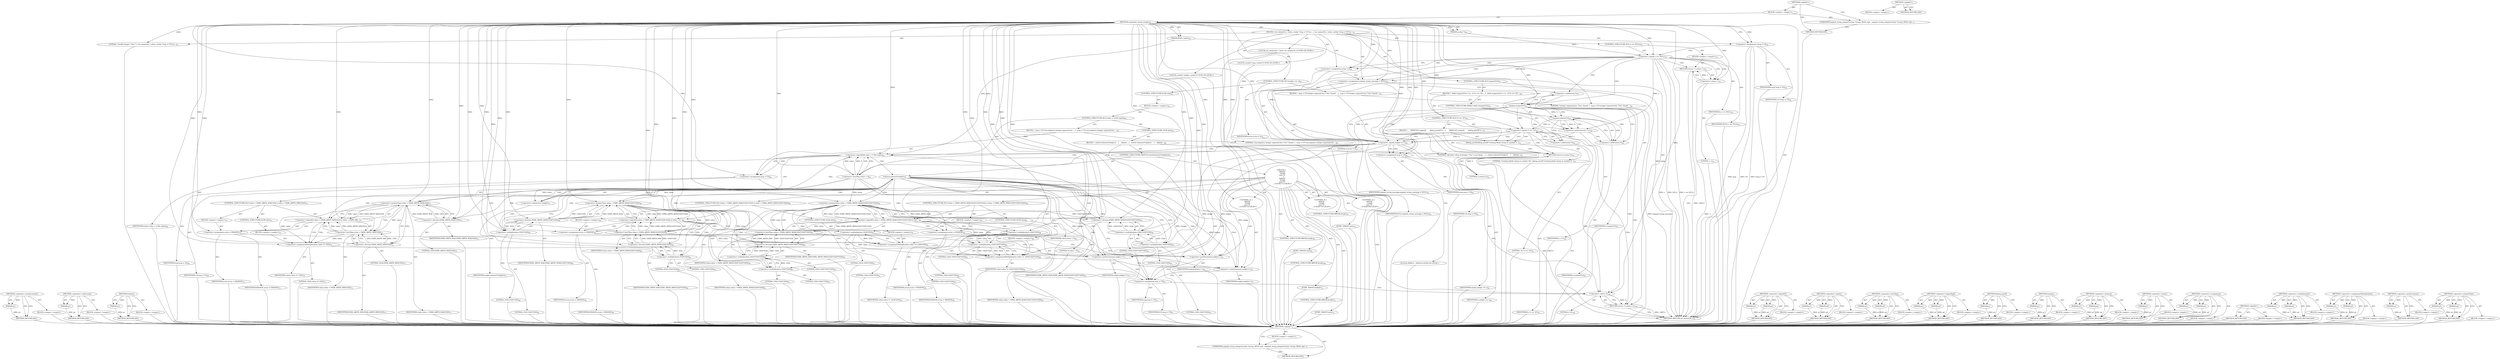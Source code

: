 digraph "&lt;operator&gt;.greaterThan" {
vulnerable_6 [label=<(METHOD,&lt;global&gt;)<SUB>1</SUB>>];
vulnerable_7 [label=<(BLOCK,&lt;empty&gt;,&lt;empty&gt;)<SUB>1</SUB>>];
vulnerable_8 [label=<(UNKNOWN,expand_string_integer(uschar *string, BOOL ispl...,expand_string_integer(uschar *string, BOOL ispl...)<SUB>1</SUB>>];
vulnerable_9 [label=<(METHOD_RETURN,ANY)<SUB>1</SUB>>];
vulnerable_14 [label=<(METHOD,&lt;global&gt;)<SUB>1</SUB>>];
vulnerable_15 [label=<(BLOCK,&lt;empty&gt;,&lt;empty&gt;)>];
vulnerable_16 [label=<(METHOD_RETURN,ANY)>];
fixed_291 [label=<(METHOD,&lt;operator&gt;.postIncrement)>];
fixed_292 [label=<(PARAM,p1)>];
fixed_293 [label=<(BLOCK,&lt;empty&gt;,&lt;empty&gt;)>];
fixed_294 [label=<(METHOD_RETURN,ANY)>];
fixed_245 [label=<(METHOD,&lt;operator&gt;.indirection)>];
fixed_246 [label=<(PARAM,p1)>];
fixed_247 [label=<(BLOCK,&lt;empty&gt;,&lt;empty&gt;)>];
fixed_248 [label=<(METHOD_RETURN,ANY)>];
fixed_267 [label=<(METHOD,tolower)>];
fixed_268 [label=<(PARAM,p1)>];
fixed_269 [label=<(BLOCK,&lt;empty&gt;,&lt;empty&gt;)>];
fixed_270 [label=<(METHOD_RETURN,ANY)>];
fixed_6 [label=<(METHOD,&lt;global&gt;)<SUB>1</SUB>>];
fixed_7 [label=<(BLOCK,&lt;empty&gt;,&lt;empty&gt;)<SUB>1</SUB>>];
fixed_8 [label=<(UNKNOWN,expand_string_integer(uschar *string, BOOL ispl...,expand_string_integer(uschar *string, BOOL ispl...)<SUB>1</SUB>>];
fixed_9 [label=<(METHOD,expanded_string_integer)<SUB>25</SUB>>];
fixed_10 [label=<(PARAM,uschar *s)<SUB>26</SUB>>];
fixed_11 [label=<(PARAM,BOOL isplus)<SUB>26</SUB>>];
fixed_12 [label=<(BLOCK,{
 int_eximarith_t value;
 uschar *msg = US&quot;inv...,{
 int_eximarith_t value;
 uschar *msg = US&quot;inv...)<SUB>27</SUB>>];
fixed_13 [label="<(LOCAL,int_eximarith_t value: int_eximarith_t)<SUB>28</SUB>>"];
fixed_14 [label="<(LOCAL,uschar* msg: uschar*)<SUB>29</SUB>>"];
fixed_15 [label=<(&lt;operator&gt;.assignment,*msg = US)<SUB>29</SUB>>];
fixed_16 [label=<(IDENTIFIER,msg,*msg = US)<SUB>29</SUB>>];
fixed_17 [label=<(IDENTIFIER,US,*msg = US)<SUB>29</SUB>>];
fixed_18 [label=<(LITERAL,&quot;invalid integer \&quot;%s\&quot;&quot;,{
 int_eximarith_t value;
 uschar *msg = US&quot;inv...)<SUB>29</SUB>>];
fixed_19 [label="<(LOCAL,uschar* endptr: uschar*)<SUB>30</SUB>>"];
fixed_20 [label=<(CONTROL_STRUCTURE,IF,if (s == NULL))<SUB>33</SUB>>];
fixed_21 [label=<(&lt;operator&gt;.equals,s == NULL)<SUB>33</SUB>>];
fixed_22 [label=<(IDENTIFIER,s,s == NULL)<SUB>33</SUB>>];
fixed_23 [label=<(IDENTIFIER,NULL,s == NULL)<SUB>33</SUB>>];
fixed_24 [label=<(BLOCK,&lt;empty&gt;,&lt;empty&gt;)<SUB>33</SUB>>];
fixed_25 [label=<(RETURN,return -1;,return -1;)<SUB>33</SUB>>];
fixed_26 [label=<(&lt;operator&gt;.minus,-1)<SUB>33</SUB>>];
fixed_27 [label=<(LITERAL,1,-1)<SUB>33</SUB>>];
fixed_28 [label=<(&lt;operator&gt;.assignment,errno = 0)<SUB>39</SUB>>];
fixed_29 [label=<(IDENTIFIER,errno,errno = 0)<SUB>39</SUB>>];
fixed_30 [label=<(LITERAL,0,errno = 0)<SUB>39</SUB>>];
fixed_31 [label=<(&lt;operator&gt;.assignment,expand_string_message = NULL)<SUB>40</SUB>>];
fixed_32 [label=<(IDENTIFIER,expand_string_message,expand_string_message = NULL)<SUB>40</SUB>>];
fixed_33 [label=<(IDENTIFIER,NULL,expand_string_message = NULL)<SUB>40</SUB>>];
fixed_34 [label=<(CONTROL_STRUCTURE,IF,if (isspace(*s)))<SUB>47</SUB>>];
fixed_35 [label=<(isspace,isspace(*s))<SUB>47</SUB>>];
fixed_36 [label=<(&lt;operator&gt;.indirection,*s)<SUB>47</SUB>>];
fixed_37 [label=<(IDENTIFIER,s,isspace(*s))<SUB>47</SUB>>];
fixed_38 [label=<(BLOCK,{
  while (isspace(*s)) ++s;
  if (*s == '\0')
...,{
  while (isspace(*s)) ++s;
  if (*s == '\0')
...)<SUB>48</SUB>>];
fixed_39 [label=<(CONTROL_STRUCTURE,WHILE,while (isspace(*s)))<SUB>49</SUB>>];
fixed_40 [label=<(isspace,isspace(*s))<SUB>49</SUB>>];
fixed_41 [label=<(&lt;operator&gt;.indirection,*s)<SUB>49</SUB>>];
fixed_42 [label=<(IDENTIFIER,s,isspace(*s))<SUB>49</SUB>>];
fixed_43 [label=<(&lt;operator&gt;.preIncrement,++s)<SUB>49</SUB>>];
fixed_44 [label=<(IDENTIFIER,s,++s)<SUB>49</SUB>>];
fixed_45 [label=<(CONTROL_STRUCTURE,IF,if (*s == '\0'))<SUB>50</SUB>>];
fixed_46 [label=<(&lt;operator&gt;.equals,*s == '\0')<SUB>50</SUB>>];
fixed_47 [label=<(&lt;operator&gt;.indirection,*s)<SUB>50</SUB>>];
fixed_48 [label=<(IDENTIFIER,s,*s == '\0')<SUB>50</SUB>>];
fixed_49 [label=<(LITERAL,'\0',*s == '\0')<SUB>50</SUB>>];
fixed_50 [label=<(BLOCK,{
      DEBUG(D_expand)
       debug_printf(&quot;tr...,{
      DEBUG(D_expand)
       debug_printf(&quot;tr...)<SUB>51</SUB>>];
fixed_51 [label="<(LOCAL,DEBUG : DEBUG)<SUB>52</SUB>>"];
fixed_52 [label=<(debug_printf,debug_printf(&quot;treating blank string as number 0...)<SUB>53</SUB>>];
fixed_53 [label=<(LITERAL,&quot;treating blank string as number 0\n&quot;,debug_printf(&quot;treating blank string as number 0...)<SUB>53</SUB>>];
fixed_54 [label=<(RETURN,return 0;,return 0;)<SUB>54</SUB>>];
fixed_55 [label=<(LITERAL,0,return 0;)<SUB>54</SUB>>];
fixed_56 [label=<(CONTROL_STRUCTURE,IF,if (endptr == s))<SUB>60</SUB>>];
fixed_57 [label=<(&lt;operator&gt;.equals,endptr == s)<SUB>60</SUB>>];
fixed_58 [label=<(IDENTIFIER,endptr,endptr == s)<SUB>60</SUB>>];
fixed_59 [label=<(IDENTIFIER,s,endptr == s)<SUB>60</SUB>>];
fixed_60 [label=<(BLOCK,{
  msg = US&quot;integer expected but \&quot;%s\&quot; found&quot;...,{
  msg = US&quot;integer expected but \&quot;%s\&quot; found&quot;...)<SUB>61</SUB>>];
fixed_61 [label=<(&lt;operator&gt;.assignment,msg = US)<SUB>62</SUB>>];
fixed_62 [label=<(IDENTIFIER,msg,msg = US)<SUB>62</SUB>>];
fixed_63 [label=<(IDENTIFIER,US,msg = US)<SUB>62</SUB>>];
fixed_64 [label=<(LITERAL,&quot;integer expected but \&quot;%s\&quot; found&quot;,{
  msg = US&quot;integer expected but \&quot;%s\&quot; found&quot;...)<SUB>62</SUB>>];
fixed_65 [label=<(CONTROL_STRUCTURE,ELSE,else)<SUB>64</SUB>>];
fixed_66 [label=<(BLOCK,&lt;empty&gt;,&lt;empty&gt;)<SUB>64</SUB>>];
fixed_67 [label=<(CONTROL_STRUCTURE,IF,if (value &lt; 0 &amp;&amp; isplus))<SUB>64</SUB>>];
fixed_68 [label=<(&lt;operator&gt;.logicalAnd,value &lt; 0 &amp;&amp; isplus)<SUB>64</SUB>>];
fixed_69 [label=<(&lt;operator&gt;.lessThan,value &lt; 0)<SUB>64</SUB>>];
fixed_70 [label=<(IDENTIFIER,value,value &lt; 0)<SUB>64</SUB>>];
fixed_71 [label=<(LITERAL,0,value &lt; 0)<SUB>64</SUB>>];
fixed_72 [label=<(IDENTIFIER,isplus,value &lt; 0 &amp;&amp; isplus)<SUB>64</SUB>>];
fixed_73 [label=<(BLOCK,{
  msg = US&quot;non-negative integer expected but ...,{
  msg = US&quot;non-negative integer expected but ...)<SUB>65</SUB>>];
fixed_74 [label=<(&lt;operator&gt;.assignment,msg = US)<SUB>66</SUB>>];
fixed_75 [label=<(IDENTIFIER,msg,msg = US)<SUB>66</SUB>>];
fixed_76 [label=<(IDENTIFIER,US,msg = US)<SUB>66</SUB>>];
fixed_77 [label=<(LITERAL,&quot;non-negative integer expected but \&quot;%s\&quot; found&quot;,{
  msg = US&quot;non-negative integer expected but ...)<SUB>66</SUB>>];
fixed_78 [label=<(CONTROL_STRUCTURE,ELSE,else)<SUB>69</SUB>>];
fixed_79 [label=<(BLOCK,{
  switch (tolower(*endptr))
    {
    default...,{
  switch (tolower(*endptr))
    {
    default...)<SUB>69</SUB>>];
fixed_80 [label=<(CONTROL_STRUCTURE,SWITCH,switch(tolower(*endptr)))<SUB>70</SUB>>];
fixed_81 [label=<(tolower,tolower(*endptr))<SUB>70</SUB>>];
fixed_82 [label=<(&lt;operator&gt;.indirection,*endptr)<SUB>70</SUB>>];
fixed_83 [label=<(IDENTIFIER,endptr,tolower(*endptr))<SUB>70</SUB>>];
fixed_84 [label="<(BLOCK,{
    default:
      break;
    case 'k':
     ...,{
    default:
      break;
    case 'k':
     ...)<SUB>71</SUB>>"];
fixed_85 [label=<(JUMP_TARGET,default)<SUB>72</SUB>>];
fixed_86 [label=<(CONTROL_STRUCTURE,BREAK,break;)<SUB>73</SUB>>];
fixed_87 [label=<(JUMP_TARGET,case)<SUB>74</SUB>>];
fixed_88 [label="<(LITERAL,'k',{
    default:
      break;
    case 'k':
     ...)<SUB>74</SUB>>"];
fixed_89 [label=<(CONTROL_STRUCTURE,IF,if (value &gt; EXIM_ARITH_MAX/1024 || value &lt; EXIM_ARITH_MIN/1024))<SUB>75</SUB>>];
fixed_90 [label=<(&lt;operator&gt;.logicalOr,value &gt; EXIM_ARITH_MAX/1024 || value &lt; EXIM_ARI...)<SUB>75</SUB>>];
fixed_91 [label=<(&lt;operator&gt;.greaterThan,value &gt; EXIM_ARITH_MAX/1024)<SUB>75</SUB>>];
fixed_92 [label=<(IDENTIFIER,value,value &gt; EXIM_ARITH_MAX/1024)<SUB>75</SUB>>];
fixed_93 [label=<(&lt;operator&gt;.division,EXIM_ARITH_MAX/1024)<SUB>75</SUB>>];
fixed_94 [label=<(IDENTIFIER,EXIM_ARITH_MAX,EXIM_ARITH_MAX/1024)<SUB>75</SUB>>];
fixed_95 [label=<(LITERAL,1024,EXIM_ARITH_MAX/1024)<SUB>75</SUB>>];
fixed_96 [label=<(&lt;operator&gt;.lessThan,value &lt; EXIM_ARITH_MIN/1024)<SUB>75</SUB>>];
fixed_97 [label=<(IDENTIFIER,value,value &lt; EXIM_ARITH_MIN/1024)<SUB>75</SUB>>];
fixed_98 [label=<(&lt;operator&gt;.division,EXIM_ARITH_MIN/1024)<SUB>75</SUB>>];
fixed_99 [label=<(IDENTIFIER,EXIM_ARITH_MIN,EXIM_ARITH_MIN/1024)<SUB>75</SUB>>];
fixed_100 [label=<(LITERAL,1024,EXIM_ARITH_MIN/1024)<SUB>75</SUB>>];
fixed_101 [label=<(BLOCK,&lt;empty&gt;,&lt;empty&gt;)<SUB>75</SUB>>];
fixed_102 [label=<(&lt;operator&gt;.assignment,errno = ERANGE)<SUB>75</SUB>>];
fixed_103 [label=<(IDENTIFIER,errno,errno = ERANGE)<SUB>75</SUB>>];
fixed_104 [label=<(IDENTIFIER,ERANGE,errno = ERANGE)<SUB>75</SUB>>];
fixed_105 [label=<(CONTROL_STRUCTURE,ELSE,else)<SUB>76</SUB>>];
fixed_106 [label=<(BLOCK,&lt;empty&gt;,&lt;empty&gt;)<SUB>76</SUB>>];
fixed_107 [label=<(&lt;operator&gt;.assignmentMultiplication,value *= 1024)<SUB>76</SUB>>];
fixed_108 [label=<(IDENTIFIER,value,value *= 1024)<SUB>76</SUB>>];
fixed_109 [label=<(LITERAL,1024,value *= 1024)<SUB>76</SUB>>];
fixed_110 [label=<(&lt;operator&gt;.postIncrement,endptr++)<SUB>77</SUB>>];
fixed_111 [label=<(IDENTIFIER,endptr,endptr++)<SUB>77</SUB>>];
fixed_112 [label=<(CONTROL_STRUCTURE,BREAK,break;)<SUB>78</SUB>>];
fixed_113 [label=<(JUMP_TARGET,case)<SUB>79</SUB>>];
fixed_114 [label="<(LITERAL,'m',{
    default:
      break;
    case 'k':
     ...)<SUB>79</SUB>>"];
fixed_115 [label=<(CONTROL_STRUCTURE,IF,if (value &gt; EXIM_ARITH_MAX/(1024*1024) || value &lt; EXIM_ARITH_MIN/(1024*1024)))<SUB>80</SUB>>];
fixed_116 [label=<(&lt;operator&gt;.logicalOr,value &gt; EXIM_ARITH_MAX/(1024*1024) || value &lt; E...)<SUB>80</SUB>>];
fixed_117 [label=<(&lt;operator&gt;.greaterThan,value &gt; EXIM_ARITH_MAX/(1024*1024))<SUB>80</SUB>>];
fixed_118 [label=<(IDENTIFIER,value,value &gt; EXIM_ARITH_MAX/(1024*1024))<SUB>80</SUB>>];
fixed_119 [label=<(&lt;operator&gt;.division,EXIM_ARITH_MAX/(1024*1024))<SUB>80</SUB>>];
fixed_120 [label=<(IDENTIFIER,EXIM_ARITH_MAX,EXIM_ARITH_MAX/(1024*1024))<SUB>80</SUB>>];
fixed_121 [label=<(&lt;operator&gt;.multiplication,1024*1024)<SUB>80</SUB>>];
fixed_122 [label=<(LITERAL,1024,1024*1024)<SUB>80</SUB>>];
fixed_123 [label=<(LITERAL,1024,1024*1024)<SUB>80</SUB>>];
fixed_124 [label=<(&lt;operator&gt;.lessThan,value &lt; EXIM_ARITH_MIN/(1024*1024))<SUB>80</SUB>>];
fixed_125 [label=<(IDENTIFIER,value,value &lt; EXIM_ARITH_MIN/(1024*1024))<SUB>80</SUB>>];
fixed_126 [label=<(&lt;operator&gt;.division,EXIM_ARITH_MIN/(1024*1024))<SUB>80</SUB>>];
fixed_127 [label=<(IDENTIFIER,EXIM_ARITH_MIN,EXIM_ARITH_MIN/(1024*1024))<SUB>80</SUB>>];
fixed_128 [label=<(&lt;operator&gt;.multiplication,1024*1024)<SUB>80</SUB>>];
fixed_129 [label=<(LITERAL,1024,1024*1024)<SUB>80</SUB>>];
fixed_130 [label=<(LITERAL,1024,1024*1024)<SUB>80</SUB>>];
fixed_131 [label=<(BLOCK,&lt;empty&gt;,&lt;empty&gt;)<SUB>80</SUB>>];
fixed_132 [label=<(&lt;operator&gt;.assignment,errno = ERANGE)<SUB>80</SUB>>];
fixed_133 [label=<(IDENTIFIER,errno,errno = ERANGE)<SUB>80</SUB>>];
fixed_134 [label=<(IDENTIFIER,ERANGE,errno = ERANGE)<SUB>80</SUB>>];
fixed_135 [label=<(CONTROL_STRUCTURE,ELSE,else)<SUB>81</SUB>>];
fixed_136 [label=<(BLOCK,&lt;empty&gt;,&lt;empty&gt;)<SUB>81</SUB>>];
fixed_137 [label=<(&lt;operator&gt;.assignmentMultiplication,value *= 1024*1024)<SUB>81</SUB>>];
fixed_138 [label=<(IDENTIFIER,value,value *= 1024*1024)<SUB>81</SUB>>];
fixed_139 [label=<(&lt;operator&gt;.multiplication,1024*1024)<SUB>81</SUB>>];
fixed_140 [label=<(LITERAL,1024,1024*1024)<SUB>81</SUB>>];
fixed_141 [label=<(LITERAL,1024,1024*1024)<SUB>81</SUB>>];
fixed_142 [label=<(&lt;operator&gt;.postIncrement,endptr++)<SUB>82</SUB>>];
fixed_143 [label=<(IDENTIFIER,endptr,endptr++)<SUB>82</SUB>>];
fixed_144 [label=<(CONTROL_STRUCTURE,BREAK,break;)<SUB>83</SUB>>];
fixed_145 [label=<(JUMP_TARGET,case)<SUB>84</SUB>>];
fixed_146 [label="<(LITERAL,'g',{
    default:
      break;
    case 'k':
     ...)<SUB>84</SUB>>"];
fixed_147 [label=<(CONTROL_STRUCTURE,IF,if (value &gt; EXIM_ARITH_MAX/(1024*1024*1024) || value &lt; EXIM_ARITH_MIN/(1024*1024*1024)))<SUB>85</SUB>>];
fixed_148 [label=<(&lt;operator&gt;.logicalOr,value &gt; EXIM_ARITH_MAX/(1024*1024*1024) || valu...)<SUB>85</SUB>>];
fixed_149 [label=<(&lt;operator&gt;.greaterThan,value &gt; EXIM_ARITH_MAX/(1024*1024*1024))<SUB>85</SUB>>];
fixed_150 [label=<(IDENTIFIER,value,value &gt; EXIM_ARITH_MAX/(1024*1024*1024))<SUB>85</SUB>>];
fixed_151 [label=<(&lt;operator&gt;.division,EXIM_ARITH_MAX/(1024*1024*1024))<SUB>85</SUB>>];
fixed_152 [label=<(IDENTIFIER,EXIM_ARITH_MAX,EXIM_ARITH_MAX/(1024*1024*1024))<SUB>85</SUB>>];
fixed_153 [label=<(&lt;operator&gt;.multiplication,1024*1024*1024)<SUB>85</SUB>>];
fixed_154 [label=<(&lt;operator&gt;.multiplication,1024*1024)<SUB>85</SUB>>];
fixed_155 [label=<(LITERAL,1024,1024*1024)<SUB>85</SUB>>];
fixed_156 [label=<(LITERAL,1024,1024*1024)<SUB>85</SUB>>];
fixed_157 [label=<(LITERAL,1024,1024*1024*1024)<SUB>85</SUB>>];
fixed_158 [label=<(&lt;operator&gt;.lessThan,value &lt; EXIM_ARITH_MIN/(1024*1024*1024))<SUB>85</SUB>>];
fixed_159 [label=<(IDENTIFIER,value,value &lt; EXIM_ARITH_MIN/(1024*1024*1024))<SUB>85</SUB>>];
fixed_160 [label=<(&lt;operator&gt;.division,EXIM_ARITH_MIN/(1024*1024*1024))<SUB>85</SUB>>];
fixed_161 [label=<(IDENTIFIER,EXIM_ARITH_MIN,EXIM_ARITH_MIN/(1024*1024*1024))<SUB>85</SUB>>];
fixed_162 [label=<(&lt;operator&gt;.multiplication,1024*1024*1024)<SUB>85</SUB>>];
fixed_163 [label=<(&lt;operator&gt;.multiplication,1024*1024)<SUB>85</SUB>>];
fixed_164 [label=<(LITERAL,1024,1024*1024)<SUB>85</SUB>>];
fixed_165 [label=<(LITERAL,1024,1024*1024)<SUB>85</SUB>>];
fixed_166 [label=<(LITERAL,1024,1024*1024*1024)<SUB>85</SUB>>];
fixed_167 [label=<(BLOCK,&lt;empty&gt;,&lt;empty&gt;)<SUB>85</SUB>>];
fixed_168 [label=<(&lt;operator&gt;.assignment,errno = ERANGE)<SUB>85</SUB>>];
fixed_169 [label=<(IDENTIFIER,errno,errno = ERANGE)<SUB>85</SUB>>];
fixed_170 [label=<(IDENTIFIER,ERANGE,errno = ERANGE)<SUB>85</SUB>>];
fixed_171 [label=<(CONTROL_STRUCTURE,ELSE,else)<SUB>86</SUB>>];
fixed_172 [label=<(BLOCK,&lt;empty&gt;,&lt;empty&gt;)<SUB>86</SUB>>];
fixed_173 [label=<(&lt;operator&gt;.assignmentMultiplication,value *= 1024*1024*1024)<SUB>86</SUB>>];
fixed_174 [label=<(IDENTIFIER,value,value *= 1024*1024*1024)<SUB>86</SUB>>];
fixed_175 [label=<(&lt;operator&gt;.multiplication,1024*1024*1024)<SUB>86</SUB>>];
fixed_176 [label=<(&lt;operator&gt;.multiplication,1024*1024)<SUB>86</SUB>>];
fixed_177 [label=<(LITERAL,1024,1024*1024)<SUB>86</SUB>>];
fixed_178 [label=<(LITERAL,1024,1024*1024)<SUB>86</SUB>>];
fixed_179 [label=<(LITERAL,1024,1024*1024*1024)<SUB>86</SUB>>];
fixed_180 [label=<(&lt;operator&gt;.postIncrement,endptr++)<SUB>87</SUB>>];
fixed_181 [label=<(IDENTIFIER,endptr,endptr++)<SUB>87</SUB>>];
fixed_182 [label=<(CONTROL_STRUCTURE,BREAK,break;)<SUB>88</SUB>>];
fixed_183 [label=<(&lt;operator&gt;.assignment,msg = US)<SUB>91</SUB>>];
fixed_184 [label=<(IDENTIFIER,msg,msg = US)<SUB>91</SUB>>];
fixed_185 [label=<(IDENTIFIER,US,msg = US)<SUB>91</SUB>>];
fixed_186 [label=<(LITERAL,&quot;absolute value of integer \&quot;%s\&quot; is too large ...,{
  switch (tolower(*endptr))
    {
    default...)<SUB>91</SUB>>];
fixed_187 [label=<(RETURN,return -2;,return -2;)<SUB>100</SUB>>];
fixed_188 [label=<(&lt;operator&gt;.minus,-2)<SUB>100</SUB>>];
fixed_189 [label=<(LITERAL,2,-2)<SUB>100</SUB>>];
fixed_190 [label=<(METHOD_RETURN,int_eximarith_t)<SUB>25</SUB>>];
fixed_192 [label=<(METHOD_RETURN,ANY)<SUB>1</SUB>>];
fixed_271 [label=<(METHOD,&lt;operator&gt;.logicalOr)>];
fixed_272 [label=<(PARAM,p1)>];
fixed_273 [label=<(PARAM,p2)>];
fixed_274 [label=<(BLOCK,&lt;empty&gt;,&lt;empty&gt;)>];
fixed_275 [label=<(METHOD_RETURN,ANY)>];
fixed_232 [label=<(METHOD,&lt;operator&gt;.equals)>];
fixed_233 [label=<(PARAM,p1)>];
fixed_234 [label=<(PARAM,p2)>];
fixed_235 [label=<(BLOCK,&lt;empty&gt;,&lt;empty&gt;)>];
fixed_236 [label=<(METHOD_RETURN,ANY)>];
fixed_262 [label=<(METHOD,&lt;operator&gt;.lessThan)>];
fixed_263 [label=<(PARAM,p1)>];
fixed_264 [label=<(PARAM,p2)>];
fixed_265 [label=<(BLOCK,&lt;empty&gt;,&lt;empty&gt;)>];
fixed_266 [label=<(METHOD_RETURN,ANY)>];
fixed_257 [label=<(METHOD,&lt;operator&gt;.logicalAnd)>];
fixed_258 [label=<(PARAM,p1)>];
fixed_259 [label=<(PARAM,p2)>];
fixed_260 [label=<(BLOCK,&lt;empty&gt;,&lt;empty&gt;)>];
fixed_261 [label=<(METHOD_RETURN,ANY)>];
fixed_253 [label=<(METHOD,debug_printf)>];
fixed_254 [label=<(PARAM,p1)>];
fixed_255 [label=<(BLOCK,&lt;empty&gt;,&lt;empty&gt;)>];
fixed_256 [label=<(METHOD_RETURN,ANY)>];
fixed_241 [label=<(METHOD,isspace)>];
fixed_242 [label=<(PARAM,p1)>];
fixed_243 [label=<(BLOCK,&lt;empty&gt;,&lt;empty&gt;)>];
fixed_244 [label=<(METHOD_RETURN,ANY)>];
fixed_281 [label=<(METHOD,&lt;operator&gt;.division)>];
fixed_282 [label=<(PARAM,p1)>];
fixed_283 [label=<(PARAM,p2)>];
fixed_284 [label=<(BLOCK,&lt;empty&gt;,&lt;empty&gt;)>];
fixed_285 [label=<(METHOD_RETURN,ANY)>];
fixed_237 [label=<(METHOD,&lt;operator&gt;.minus)>];
fixed_238 [label=<(PARAM,p1)>];
fixed_239 [label=<(BLOCK,&lt;empty&gt;,&lt;empty&gt;)>];
fixed_240 [label=<(METHOD_RETURN,ANY)>];
fixed_227 [label=<(METHOD,&lt;operator&gt;.assignment)>];
fixed_228 [label=<(PARAM,p1)>];
fixed_229 [label=<(PARAM,p2)>];
fixed_230 [label=<(BLOCK,&lt;empty&gt;,&lt;empty&gt;)>];
fixed_231 [label=<(METHOD_RETURN,ANY)>];
fixed_221 [label=<(METHOD,&lt;global&gt;)<SUB>1</SUB>>];
fixed_222 [label=<(BLOCK,&lt;empty&gt;,&lt;empty&gt;)>];
fixed_223 [label=<(METHOD_RETURN,ANY)>];
fixed_295 [label=<(METHOD,&lt;operator&gt;.multiplication)>];
fixed_296 [label=<(PARAM,p1)>];
fixed_297 [label=<(PARAM,p2)>];
fixed_298 [label=<(BLOCK,&lt;empty&gt;,&lt;empty&gt;)>];
fixed_299 [label=<(METHOD_RETURN,ANY)>];
fixed_286 [label=<(METHOD,&lt;operator&gt;.assignmentMultiplication)>];
fixed_287 [label=<(PARAM,p1)>];
fixed_288 [label=<(PARAM,p2)>];
fixed_289 [label=<(BLOCK,&lt;empty&gt;,&lt;empty&gt;)>];
fixed_290 [label=<(METHOD_RETURN,ANY)>];
fixed_249 [label=<(METHOD,&lt;operator&gt;.preIncrement)>];
fixed_250 [label=<(PARAM,p1)>];
fixed_251 [label=<(BLOCK,&lt;empty&gt;,&lt;empty&gt;)>];
fixed_252 [label=<(METHOD_RETURN,ANY)>];
fixed_276 [label=<(METHOD,&lt;operator&gt;.greaterThan)>];
fixed_277 [label=<(PARAM,p1)>];
fixed_278 [label=<(PARAM,p2)>];
fixed_279 [label=<(BLOCK,&lt;empty&gt;,&lt;empty&gt;)>];
fixed_280 [label=<(METHOD_RETURN,ANY)>];
vulnerable_6 -> vulnerable_7  [key=0, label="AST: "];
vulnerable_6 -> vulnerable_9  [key=0, label="AST: "];
vulnerable_6 -> vulnerable_8  [key=0, label="CFG: "];
vulnerable_7 -> vulnerable_8  [key=0, label="AST: "];
vulnerable_8 -> vulnerable_9  [key=0, label="CFG: "];
vulnerable_14 -> vulnerable_15  [key=0, label="AST: "];
vulnerable_14 -> vulnerable_16  [key=0, label="AST: "];
vulnerable_14 -> vulnerable_16  [key=1, label="CFG: "];
fixed_291 -> fixed_292  [key=0, label="AST: "];
fixed_291 -> fixed_292  [key=1, label="DDG: "];
fixed_291 -> fixed_293  [key=0, label="AST: "];
fixed_291 -> fixed_294  [key=0, label="AST: "];
fixed_291 -> fixed_294  [key=1, label="CFG: "];
fixed_292 -> fixed_294  [key=0, label="DDG: p1"];
fixed_293 -> vulnerable_6  [key=0];
fixed_294 -> vulnerable_6  [key=0];
fixed_245 -> fixed_246  [key=0, label="AST: "];
fixed_245 -> fixed_246  [key=1, label="DDG: "];
fixed_245 -> fixed_247  [key=0, label="AST: "];
fixed_245 -> fixed_248  [key=0, label="AST: "];
fixed_245 -> fixed_248  [key=1, label="CFG: "];
fixed_246 -> fixed_248  [key=0, label="DDG: p1"];
fixed_247 -> vulnerable_6  [key=0];
fixed_248 -> vulnerable_6  [key=0];
fixed_267 -> fixed_268  [key=0, label="AST: "];
fixed_267 -> fixed_268  [key=1, label="DDG: "];
fixed_267 -> fixed_269  [key=0, label="AST: "];
fixed_267 -> fixed_270  [key=0, label="AST: "];
fixed_267 -> fixed_270  [key=1, label="CFG: "];
fixed_268 -> fixed_270  [key=0, label="DDG: p1"];
fixed_269 -> vulnerable_6  [key=0];
fixed_270 -> vulnerable_6  [key=0];
fixed_6 -> fixed_7  [key=0, label="AST: "];
fixed_6 -> fixed_192  [key=0, label="AST: "];
fixed_6 -> fixed_8  [key=0, label="CFG: "];
fixed_7 -> fixed_8  [key=0, label="AST: "];
fixed_7 -> fixed_9  [key=0, label="AST: "];
fixed_8 -> fixed_192  [key=0, label="CFG: "];
fixed_9 -> fixed_10  [key=0, label="AST: "];
fixed_9 -> fixed_10  [key=1, label="DDG: "];
fixed_9 -> fixed_11  [key=0, label="AST: "];
fixed_9 -> fixed_11  [key=1, label="DDG: "];
fixed_9 -> fixed_12  [key=0, label="AST: "];
fixed_9 -> fixed_190  [key=0, label="AST: "];
fixed_9 -> fixed_15  [key=0, label="CFG: "];
fixed_9 -> fixed_15  [key=1, label="DDG: "];
fixed_9 -> fixed_18  [key=0, label="DDG: "];
fixed_9 -> fixed_28  [key=0, label="DDG: "];
fixed_9 -> fixed_31  [key=0, label="DDG: "];
fixed_9 -> fixed_21  [key=0, label="DDG: "];
fixed_9 -> fixed_57  [key=0, label="DDG: "];
fixed_9 -> fixed_61  [key=0, label="DDG: "];
fixed_9 -> fixed_64  [key=0, label="DDG: "];
fixed_9 -> fixed_188  [key=0, label="DDG: "];
fixed_9 -> fixed_26  [key=0, label="DDG: "];
fixed_9 -> fixed_43  [key=0, label="DDG: "];
fixed_9 -> fixed_46  [key=0, label="DDG: "];
fixed_9 -> fixed_54  [key=0, label="DDG: "];
fixed_9 -> fixed_52  [key=0, label="DDG: "];
fixed_9 -> fixed_55  [key=0, label="DDG: "];
fixed_9 -> fixed_68  [key=0, label="DDG: "];
fixed_9 -> fixed_74  [key=0, label="DDG: "];
fixed_9 -> fixed_77  [key=0, label="DDG: "];
fixed_9 -> fixed_69  [key=0, label="DDG: "];
fixed_9 -> fixed_183  [key=0, label="DDG: "];
fixed_9 -> fixed_186  [key=0, label="DDG: "];
fixed_9 -> fixed_88  [key=0, label="DDG: "];
fixed_9 -> fixed_114  [key=0, label="DDG: "];
fixed_9 -> fixed_146  [key=0, label="DDG: "];
fixed_9 -> fixed_110  [key=0, label="DDG: "];
fixed_9 -> fixed_142  [key=0, label="DDG: "];
fixed_9 -> fixed_180  [key=0, label="DDG: "];
fixed_9 -> fixed_102  [key=0, label="DDG: "];
fixed_9 -> fixed_132  [key=0, label="DDG: "];
fixed_9 -> fixed_168  [key=0, label="DDG: "];
fixed_9 -> fixed_91  [key=0, label="DDG: "];
fixed_9 -> fixed_96  [key=0, label="DDG: "];
fixed_9 -> fixed_107  [key=0, label="DDG: "];
fixed_9 -> fixed_117  [key=0, label="DDG: "];
fixed_9 -> fixed_124  [key=0, label="DDG: "];
fixed_9 -> fixed_149  [key=0, label="DDG: "];
fixed_9 -> fixed_158  [key=0, label="DDG: "];
fixed_9 -> fixed_93  [key=0, label="DDG: "];
fixed_9 -> fixed_98  [key=0, label="DDG: "];
fixed_9 -> fixed_119  [key=0, label="DDG: "];
fixed_9 -> fixed_126  [key=0, label="DDG: "];
fixed_9 -> fixed_137  [key=0, label="DDG: "];
fixed_9 -> fixed_151  [key=0, label="DDG: "];
fixed_9 -> fixed_160  [key=0, label="DDG: "];
fixed_9 -> fixed_173  [key=0, label="DDG: "];
fixed_9 -> fixed_121  [key=0, label="DDG: "];
fixed_9 -> fixed_128  [key=0, label="DDG: "];
fixed_9 -> fixed_139  [key=0, label="DDG: "];
fixed_9 -> fixed_153  [key=0, label="DDG: "];
fixed_9 -> fixed_162  [key=0, label="DDG: "];
fixed_9 -> fixed_175  [key=0, label="DDG: "];
fixed_9 -> fixed_154  [key=0, label="DDG: "];
fixed_9 -> fixed_163  [key=0, label="DDG: "];
fixed_9 -> fixed_176  [key=0, label="DDG: "];
fixed_10 -> fixed_21  [key=0, label="DDG: s"];
fixed_11 -> fixed_190  [key=0, label="DDG: isplus"];
fixed_11 -> fixed_68  [key=0, label="DDG: isplus"];
fixed_12 -> fixed_13  [key=0, label="AST: "];
fixed_12 -> fixed_14  [key=0, label="AST: "];
fixed_12 -> fixed_15  [key=0, label="AST: "];
fixed_12 -> fixed_18  [key=0, label="AST: "];
fixed_12 -> fixed_19  [key=0, label="AST: "];
fixed_12 -> fixed_20  [key=0, label="AST: "];
fixed_12 -> fixed_28  [key=0, label="AST: "];
fixed_12 -> fixed_31  [key=0, label="AST: "];
fixed_12 -> fixed_34  [key=0, label="AST: "];
fixed_12 -> fixed_56  [key=0, label="AST: "];
fixed_12 -> fixed_187  [key=0, label="AST: "];
fixed_13 -> vulnerable_6  [key=0];
fixed_14 -> vulnerable_6  [key=0];
fixed_15 -> fixed_16  [key=0, label="AST: "];
fixed_15 -> fixed_17  [key=0, label="AST: "];
fixed_15 -> fixed_21  [key=0, label="CFG: "];
fixed_15 -> fixed_190  [key=0, label="DDG: msg"];
fixed_15 -> fixed_190  [key=1, label="DDG: US"];
fixed_15 -> fixed_190  [key=2, label="DDG: *msg = US"];
fixed_16 -> vulnerable_6  [key=0];
fixed_17 -> vulnerable_6  [key=0];
fixed_18 -> vulnerable_6  [key=0];
fixed_19 -> vulnerable_6  [key=0];
fixed_20 -> fixed_21  [key=0, label="AST: "];
fixed_20 -> fixed_24  [key=0, label="AST: "];
fixed_21 -> fixed_22  [key=0, label="AST: "];
fixed_21 -> fixed_23  [key=0, label="AST: "];
fixed_21 -> fixed_26  [key=0, label="CFG: "];
fixed_21 -> fixed_26  [key=1, label="CDG: "];
fixed_21 -> fixed_28  [key=0, label="CFG: "];
fixed_21 -> fixed_28  [key=1, label="CDG: "];
fixed_21 -> fixed_190  [key=0, label="DDG: s"];
fixed_21 -> fixed_190  [key=1, label="DDG: NULL"];
fixed_21 -> fixed_190  [key=2, label="DDG: s == NULL"];
fixed_21 -> fixed_31  [key=0, label="DDG: NULL"];
fixed_21 -> fixed_31  [key=1, label="CDG: "];
fixed_21 -> fixed_57  [key=0, label="DDG: s"];
fixed_21 -> fixed_43  [key=0, label="DDG: s"];
fixed_21 -> fixed_25  [key=0, label="CDG: "];
fixed_21 -> fixed_35  [key=0, label="CDG: "];
fixed_21 -> fixed_36  [key=0, label="CDG: "];
fixed_22 -> vulnerable_6  [key=0];
fixed_23 -> vulnerable_6  [key=0];
fixed_24 -> fixed_25  [key=0, label="AST: "];
fixed_25 -> fixed_26  [key=0, label="AST: "];
fixed_25 -> fixed_190  [key=0, label="CFG: "];
fixed_25 -> fixed_190  [key=1, label="DDG: &lt;RET&gt;"];
fixed_26 -> fixed_27  [key=0, label="AST: "];
fixed_26 -> fixed_25  [key=0, label="CFG: "];
fixed_26 -> fixed_25  [key=1, label="DDG: -1"];
fixed_26 -> fixed_190  [key=0, label="DDG: -1"];
fixed_27 -> vulnerable_6  [key=0];
fixed_28 -> fixed_29  [key=0, label="AST: "];
fixed_28 -> fixed_30  [key=0, label="AST: "];
fixed_28 -> fixed_31  [key=0, label="CFG: "];
fixed_29 -> vulnerable_6  [key=0];
fixed_30 -> vulnerable_6  [key=0];
fixed_31 -> fixed_32  [key=0, label="AST: "];
fixed_31 -> fixed_33  [key=0, label="AST: "];
fixed_31 -> fixed_36  [key=0, label="CFG: "];
fixed_31 -> fixed_190  [key=0, label="DDG: expand_string_message"];
fixed_32 -> vulnerable_6  [key=0];
fixed_33 -> vulnerable_6  [key=0];
fixed_34 -> fixed_35  [key=0, label="AST: "];
fixed_34 -> fixed_38  [key=0, label="AST: "];
fixed_35 -> fixed_36  [key=0, label="AST: "];
fixed_35 -> fixed_41  [key=0, label="CFG: "];
fixed_35 -> fixed_41  [key=1, label="CDG: "];
fixed_35 -> fixed_57  [key=0, label="CFG: "];
fixed_35 -> fixed_57  [key=1, label="DDG: *s"];
fixed_35 -> fixed_57  [key=2, label="CDG: "];
fixed_35 -> fixed_40  [key=0, label="DDG: *s"];
fixed_35 -> fixed_40  [key=1, label="CDG: "];
fixed_35 -> fixed_188  [key=0, label="CDG: "];
fixed_35 -> fixed_187  [key=0, label="CDG: "];
fixed_35 -> fixed_47  [key=0, label="CDG: "];
fixed_35 -> fixed_46  [key=0, label="CDG: "];
fixed_36 -> fixed_37  [key=0, label="AST: "];
fixed_36 -> fixed_35  [key=0, label="CFG: "];
fixed_37 -> vulnerable_6  [key=0];
fixed_38 -> fixed_39  [key=0, label="AST: "];
fixed_38 -> fixed_45  [key=0, label="AST: "];
fixed_39 -> fixed_40  [key=0, label="AST: "];
fixed_39 -> fixed_43  [key=0, label="AST: "];
fixed_40 -> fixed_41  [key=0, label="AST: "];
fixed_40 -> fixed_41  [key=1, label="CDG: "];
fixed_40 -> fixed_43  [key=0, label="CFG: "];
fixed_40 -> fixed_43  [key=1, label="DDG: *s"];
fixed_40 -> fixed_43  [key=2, label="CDG: "];
fixed_40 -> fixed_47  [key=0, label="CFG: "];
fixed_40 -> fixed_46  [key=0, label="DDG: *s"];
fixed_40 -> fixed_40  [key=0, label="CDG: "];
fixed_41 -> fixed_42  [key=0, label="AST: "];
fixed_41 -> fixed_40  [key=0, label="CFG: "];
fixed_42 -> vulnerable_6  [key=0];
fixed_43 -> fixed_44  [key=0, label="AST: "];
fixed_43 -> fixed_41  [key=0, label="CFG: "];
fixed_43 -> fixed_57  [key=0, label="DDG: s"];
fixed_44 -> vulnerable_6  [key=0];
fixed_45 -> fixed_46  [key=0, label="AST: "];
fixed_45 -> fixed_50  [key=0, label="AST: "];
fixed_46 -> fixed_47  [key=0, label="AST: "];
fixed_46 -> fixed_49  [key=0, label="AST: "];
fixed_46 -> fixed_52  [key=0, label="CFG: "];
fixed_46 -> fixed_52  [key=1, label="CDG: "];
fixed_46 -> fixed_57  [key=0, label="CFG: "];
fixed_46 -> fixed_57  [key=1, label="DDG: *s"];
fixed_46 -> fixed_57  [key=2, label="CDG: "];
fixed_46 -> fixed_188  [key=0, label="CDG: "];
fixed_46 -> fixed_187  [key=0, label="CDG: "];
fixed_46 -> fixed_54  [key=0, label="CDG: "];
fixed_47 -> fixed_48  [key=0, label="AST: "];
fixed_47 -> fixed_46  [key=0, label="CFG: "];
fixed_48 -> vulnerable_6  [key=0];
fixed_49 -> vulnerable_6  [key=0];
fixed_50 -> fixed_51  [key=0, label="AST: "];
fixed_50 -> fixed_52  [key=0, label="AST: "];
fixed_50 -> fixed_54  [key=0, label="AST: "];
fixed_51 -> vulnerable_6  [key=0];
fixed_52 -> fixed_53  [key=0, label="AST: "];
fixed_52 -> fixed_54  [key=0, label="CFG: "];
fixed_53 -> vulnerable_6  [key=0];
fixed_54 -> fixed_55  [key=0, label="AST: "];
fixed_54 -> fixed_190  [key=0, label="CFG: "];
fixed_54 -> fixed_190  [key=1, label="DDG: &lt;RET&gt;"];
fixed_55 -> fixed_54  [key=0, label="DDG: 0"];
fixed_56 -> fixed_57  [key=0, label="AST: "];
fixed_56 -> fixed_60  [key=0, label="AST: "];
fixed_56 -> fixed_65  [key=0, label="AST: "];
fixed_57 -> fixed_58  [key=0, label="AST: "];
fixed_57 -> fixed_59  [key=0, label="AST: "];
fixed_57 -> fixed_61  [key=0, label="CFG: "];
fixed_57 -> fixed_61  [key=1, label="CDG: "];
fixed_57 -> fixed_69  [key=0, label="CFG: "];
fixed_57 -> fixed_69  [key=1, label="CDG: "];
fixed_57 -> fixed_110  [key=0, label="DDG: endptr"];
fixed_57 -> fixed_142  [key=0, label="DDG: endptr"];
fixed_57 -> fixed_180  [key=0, label="DDG: endptr"];
fixed_57 -> fixed_68  [key=0, label="CDG: "];
fixed_58 -> vulnerable_6  [key=0];
fixed_59 -> vulnerable_6  [key=0];
fixed_60 -> fixed_61  [key=0, label="AST: "];
fixed_60 -> fixed_64  [key=0, label="AST: "];
fixed_61 -> fixed_62  [key=0, label="AST: "];
fixed_61 -> fixed_63  [key=0, label="AST: "];
fixed_61 -> fixed_188  [key=0, label="CFG: "];
fixed_62 -> vulnerable_6  [key=0];
fixed_63 -> vulnerable_6  [key=0];
fixed_64 -> vulnerable_6  [key=0];
fixed_65 -> fixed_66  [key=0, label="AST: "];
fixed_66 -> fixed_67  [key=0, label="AST: "];
fixed_67 -> fixed_68  [key=0, label="AST: "];
fixed_67 -> fixed_73  [key=0, label="AST: "];
fixed_67 -> fixed_78  [key=0, label="AST: "];
fixed_68 -> fixed_69  [key=0, label="AST: "];
fixed_68 -> fixed_72  [key=0, label="AST: "];
fixed_68 -> fixed_74  [key=0, label="CFG: "];
fixed_68 -> fixed_74  [key=1, label="CDG: "];
fixed_68 -> fixed_82  [key=0, label="CFG: "];
fixed_68 -> fixed_82  [key=1, label="CDG: "];
fixed_68 -> fixed_81  [key=0, label="CDG: "];
fixed_68 -> fixed_183  [key=0, label="CDG: "];
fixed_69 -> fixed_70  [key=0, label="AST: "];
fixed_69 -> fixed_71  [key=0, label="AST: "];
fixed_69 -> fixed_68  [key=0, label="CFG: "];
fixed_69 -> fixed_68  [key=1, label="DDG: value"];
fixed_69 -> fixed_68  [key=2, label="DDG: 0"];
fixed_69 -> fixed_91  [key=0, label="DDG: value"];
fixed_69 -> fixed_117  [key=0, label="DDG: value"];
fixed_69 -> fixed_149  [key=0, label="DDG: value"];
fixed_70 -> vulnerable_6  [key=0];
fixed_71 -> vulnerable_6  [key=0];
fixed_72 -> vulnerable_6  [key=0];
fixed_73 -> fixed_74  [key=0, label="AST: "];
fixed_73 -> fixed_77  [key=0, label="AST: "];
fixed_74 -> fixed_75  [key=0, label="AST: "];
fixed_74 -> fixed_76  [key=0, label="AST: "];
fixed_74 -> fixed_188  [key=0, label="CFG: "];
fixed_75 -> vulnerable_6  [key=0];
fixed_76 -> vulnerable_6  [key=0];
fixed_77 -> vulnerable_6  [key=0];
fixed_78 -> fixed_79  [key=0, label="AST: "];
fixed_79 -> fixed_80  [key=0, label="AST: "];
fixed_79 -> fixed_183  [key=0, label="AST: "];
fixed_79 -> fixed_186  [key=0, label="AST: "];
fixed_80 -> fixed_81  [key=0, label="AST: "];
fixed_80 -> fixed_84  [key=0, label="AST: "];
fixed_81 -> fixed_82  [key=0, label="AST: "];
fixed_81 -> fixed_183  [key=0, label="CFG: "];
fixed_81 -> fixed_93  [key=0, label="CFG: "];
fixed_81 -> fixed_93  [key=1, label="CDG: "];
fixed_81 -> fixed_121  [key=0, label="CFG: "];
fixed_81 -> fixed_121  [key=1, label="CDG: "];
fixed_81 -> fixed_154  [key=0, label="CFG: "];
fixed_81 -> fixed_154  [key=1, label="CDG: "];
fixed_81 -> fixed_110  [key=0, label="DDG: *endptr"];
fixed_81 -> fixed_110  [key=1, label="CDG: "];
fixed_81 -> fixed_142  [key=0, label="DDG: *endptr"];
fixed_81 -> fixed_142  [key=1, label="CDG: "];
fixed_81 -> fixed_180  [key=0, label="DDG: *endptr"];
fixed_81 -> fixed_180  [key=1, label="CDG: "];
fixed_81 -> fixed_149  [key=0, label="CDG: "];
fixed_81 -> fixed_151  [key=0, label="CDG: "];
fixed_81 -> fixed_119  [key=0, label="CDG: "];
fixed_81 -> fixed_153  [key=0, label="CDG: "];
fixed_81 -> fixed_91  [key=0, label="CDG: "];
fixed_81 -> fixed_148  [key=0, label="CDG: "];
fixed_81 -> fixed_90  [key=0, label="CDG: "];
fixed_81 -> fixed_116  [key=0, label="CDG: "];
fixed_81 -> fixed_117  [key=0, label="CDG: "];
fixed_82 -> fixed_83  [key=0, label="AST: "];
fixed_82 -> fixed_81  [key=0, label="CFG: "];
fixed_83 -> vulnerable_6  [key=0];
fixed_84 -> fixed_85  [key=0, label="AST: "];
fixed_84 -> fixed_86  [key=0, label="AST: "];
fixed_84 -> fixed_87  [key=0, label="AST: "];
fixed_84 -> fixed_88  [key=0, label="AST: "];
fixed_84 -> fixed_89  [key=0, label="AST: "];
fixed_84 -> fixed_110  [key=0, label="AST: "];
fixed_84 -> fixed_112  [key=0, label="AST: "];
fixed_84 -> fixed_113  [key=0, label="AST: "];
fixed_84 -> fixed_114  [key=0, label="AST: "];
fixed_84 -> fixed_115  [key=0, label="AST: "];
fixed_84 -> fixed_142  [key=0, label="AST: "];
fixed_84 -> fixed_144  [key=0, label="AST: "];
fixed_84 -> fixed_145  [key=0, label="AST: "];
fixed_84 -> fixed_146  [key=0, label="AST: "];
fixed_84 -> fixed_147  [key=0, label="AST: "];
fixed_84 -> fixed_180  [key=0, label="AST: "];
fixed_84 -> fixed_182  [key=0, label="AST: "];
fixed_85 -> vulnerable_6  [key=0];
fixed_86 -> vulnerable_6  [key=0];
fixed_87 -> vulnerable_6  [key=0];
fixed_88 -> vulnerable_6  [key=0];
fixed_89 -> fixed_90  [key=0, label="AST: "];
fixed_89 -> fixed_101  [key=0, label="AST: "];
fixed_89 -> fixed_105  [key=0, label="AST: "];
fixed_90 -> fixed_91  [key=0, label="AST: "];
fixed_90 -> fixed_96  [key=0, label="AST: "];
fixed_90 -> fixed_102  [key=0, label="CFG: "];
fixed_90 -> fixed_102  [key=1, label="CDG: "];
fixed_90 -> fixed_107  [key=0, label="CFG: "];
fixed_90 -> fixed_107  [key=1, label="CDG: "];
fixed_91 -> fixed_92  [key=0, label="AST: "];
fixed_91 -> fixed_93  [key=0, label="AST: "];
fixed_91 -> fixed_90  [key=0, label="CFG: "];
fixed_91 -> fixed_90  [key=1, label="DDG: value"];
fixed_91 -> fixed_90  [key=2, label="DDG: EXIM_ARITH_MAX/1024"];
fixed_91 -> fixed_98  [key=0, label="CFG: "];
fixed_91 -> fixed_98  [key=1, label="CDG: "];
fixed_91 -> fixed_96  [key=0, label="DDG: value"];
fixed_91 -> fixed_96  [key=1, label="CDG: "];
fixed_91 -> fixed_107  [key=0, label="DDG: value"];
fixed_92 -> vulnerable_6  [key=0];
fixed_93 -> fixed_94  [key=0, label="AST: "];
fixed_93 -> fixed_95  [key=0, label="AST: "];
fixed_93 -> fixed_91  [key=0, label="CFG: "];
fixed_93 -> fixed_91  [key=1, label="DDG: EXIM_ARITH_MAX"];
fixed_93 -> fixed_91  [key=2, label="DDG: 1024"];
fixed_94 -> vulnerable_6  [key=0];
fixed_95 -> vulnerable_6  [key=0];
fixed_96 -> fixed_97  [key=0, label="AST: "];
fixed_96 -> fixed_98  [key=0, label="AST: "];
fixed_96 -> fixed_90  [key=0, label="CFG: "];
fixed_96 -> fixed_90  [key=1, label="DDG: value"];
fixed_96 -> fixed_90  [key=2, label="DDG: EXIM_ARITH_MIN/1024"];
fixed_96 -> fixed_107  [key=0, label="DDG: value"];
fixed_97 -> vulnerable_6  [key=0];
fixed_98 -> fixed_99  [key=0, label="AST: "];
fixed_98 -> fixed_100  [key=0, label="AST: "];
fixed_98 -> fixed_96  [key=0, label="CFG: "];
fixed_98 -> fixed_96  [key=1, label="DDG: EXIM_ARITH_MIN"];
fixed_98 -> fixed_96  [key=2, label="DDG: 1024"];
fixed_99 -> vulnerable_6  [key=0];
fixed_100 -> vulnerable_6  [key=0];
fixed_101 -> fixed_102  [key=0, label="AST: "];
fixed_102 -> fixed_103  [key=0, label="AST: "];
fixed_102 -> fixed_104  [key=0, label="AST: "];
fixed_102 -> fixed_110  [key=0, label="CFG: "];
fixed_103 -> vulnerable_6  [key=0];
fixed_104 -> vulnerable_6  [key=0];
fixed_105 -> fixed_106  [key=0, label="AST: "];
fixed_106 -> fixed_107  [key=0, label="AST: "];
fixed_107 -> fixed_108  [key=0, label="AST: "];
fixed_107 -> fixed_109  [key=0, label="AST: "];
fixed_107 -> fixed_110  [key=0, label="CFG: "];
fixed_108 -> vulnerable_6  [key=0];
fixed_109 -> vulnerable_6  [key=0];
fixed_110 -> fixed_111  [key=0, label="AST: "];
fixed_110 -> fixed_183  [key=0, label="CFG: "];
fixed_111 -> vulnerable_6  [key=0];
fixed_112 -> vulnerable_6  [key=0];
fixed_113 -> vulnerable_6  [key=0];
fixed_114 -> vulnerable_6  [key=0];
fixed_115 -> fixed_116  [key=0, label="AST: "];
fixed_115 -> fixed_131  [key=0, label="AST: "];
fixed_115 -> fixed_135  [key=0, label="AST: "];
fixed_116 -> fixed_117  [key=0, label="AST: "];
fixed_116 -> fixed_124  [key=0, label="AST: "];
fixed_116 -> fixed_132  [key=0, label="CFG: "];
fixed_116 -> fixed_132  [key=1, label="CDG: "];
fixed_116 -> fixed_139  [key=0, label="CFG: "];
fixed_116 -> fixed_139  [key=1, label="CDG: "];
fixed_116 -> fixed_137  [key=0, label="CDG: "];
fixed_117 -> fixed_118  [key=0, label="AST: "];
fixed_117 -> fixed_119  [key=0, label="AST: "];
fixed_117 -> fixed_116  [key=0, label="CFG: "];
fixed_117 -> fixed_116  [key=1, label="DDG: value"];
fixed_117 -> fixed_116  [key=2, label="DDG: EXIM_ARITH_MAX/(1024*1024)"];
fixed_117 -> fixed_128  [key=0, label="CFG: "];
fixed_117 -> fixed_128  [key=1, label="CDG: "];
fixed_117 -> fixed_124  [key=0, label="DDG: value"];
fixed_117 -> fixed_124  [key=1, label="CDG: "];
fixed_117 -> fixed_137  [key=0, label="DDG: value"];
fixed_117 -> fixed_126  [key=0, label="CDG: "];
fixed_118 -> vulnerable_6  [key=0];
fixed_119 -> fixed_120  [key=0, label="AST: "];
fixed_119 -> fixed_121  [key=0, label="AST: "];
fixed_119 -> fixed_117  [key=0, label="CFG: "];
fixed_119 -> fixed_117  [key=1, label="DDG: EXIM_ARITH_MAX"];
fixed_119 -> fixed_117  [key=2, label="DDG: 1024*1024"];
fixed_120 -> vulnerable_6  [key=0];
fixed_121 -> fixed_122  [key=0, label="AST: "];
fixed_121 -> fixed_123  [key=0, label="AST: "];
fixed_121 -> fixed_119  [key=0, label="CFG: "];
fixed_121 -> fixed_119  [key=1, label="DDG: 1024"];
fixed_122 -> vulnerable_6  [key=0];
fixed_123 -> vulnerable_6  [key=0];
fixed_124 -> fixed_125  [key=0, label="AST: "];
fixed_124 -> fixed_126  [key=0, label="AST: "];
fixed_124 -> fixed_116  [key=0, label="CFG: "];
fixed_124 -> fixed_116  [key=1, label="DDG: value"];
fixed_124 -> fixed_116  [key=2, label="DDG: EXIM_ARITH_MIN/(1024*1024)"];
fixed_124 -> fixed_137  [key=0, label="DDG: value"];
fixed_125 -> vulnerable_6  [key=0];
fixed_126 -> fixed_127  [key=0, label="AST: "];
fixed_126 -> fixed_128  [key=0, label="AST: "];
fixed_126 -> fixed_124  [key=0, label="CFG: "];
fixed_126 -> fixed_124  [key=1, label="DDG: EXIM_ARITH_MIN"];
fixed_126 -> fixed_124  [key=2, label="DDG: 1024*1024"];
fixed_127 -> vulnerable_6  [key=0];
fixed_128 -> fixed_129  [key=0, label="AST: "];
fixed_128 -> fixed_130  [key=0, label="AST: "];
fixed_128 -> fixed_126  [key=0, label="CFG: "];
fixed_128 -> fixed_126  [key=1, label="DDG: 1024"];
fixed_129 -> vulnerable_6  [key=0];
fixed_130 -> vulnerable_6  [key=0];
fixed_131 -> fixed_132  [key=0, label="AST: "];
fixed_132 -> fixed_133  [key=0, label="AST: "];
fixed_132 -> fixed_134  [key=0, label="AST: "];
fixed_132 -> fixed_142  [key=0, label="CFG: "];
fixed_133 -> vulnerable_6  [key=0];
fixed_134 -> vulnerable_6  [key=0];
fixed_135 -> fixed_136  [key=0, label="AST: "];
fixed_136 -> fixed_137  [key=0, label="AST: "];
fixed_137 -> fixed_138  [key=0, label="AST: "];
fixed_137 -> fixed_139  [key=0, label="AST: "];
fixed_137 -> fixed_142  [key=0, label="CFG: "];
fixed_138 -> vulnerable_6  [key=0];
fixed_139 -> fixed_140  [key=0, label="AST: "];
fixed_139 -> fixed_141  [key=0, label="AST: "];
fixed_139 -> fixed_137  [key=0, label="CFG: "];
fixed_139 -> fixed_137  [key=1, label="DDG: 1024"];
fixed_140 -> vulnerable_6  [key=0];
fixed_141 -> vulnerable_6  [key=0];
fixed_142 -> fixed_143  [key=0, label="AST: "];
fixed_142 -> fixed_183  [key=0, label="CFG: "];
fixed_143 -> vulnerable_6  [key=0];
fixed_144 -> vulnerable_6  [key=0];
fixed_145 -> vulnerable_6  [key=0];
fixed_146 -> vulnerable_6  [key=0];
fixed_147 -> fixed_148  [key=0, label="AST: "];
fixed_147 -> fixed_167  [key=0, label="AST: "];
fixed_147 -> fixed_171  [key=0, label="AST: "];
fixed_148 -> fixed_149  [key=0, label="AST: "];
fixed_148 -> fixed_158  [key=0, label="AST: "];
fixed_148 -> fixed_168  [key=0, label="CFG: "];
fixed_148 -> fixed_168  [key=1, label="CDG: "];
fixed_148 -> fixed_176  [key=0, label="CFG: "];
fixed_148 -> fixed_176  [key=1, label="CDG: "];
fixed_148 -> fixed_173  [key=0, label="CDG: "];
fixed_148 -> fixed_175  [key=0, label="CDG: "];
fixed_149 -> fixed_150  [key=0, label="AST: "];
fixed_149 -> fixed_151  [key=0, label="AST: "];
fixed_149 -> fixed_148  [key=0, label="CFG: "];
fixed_149 -> fixed_148  [key=1, label="DDG: value"];
fixed_149 -> fixed_148  [key=2, label="DDG: EXIM_ARITH_MAX/(1024*1024*1024)"];
fixed_149 -> fixed_163  [key=0, label="CFG: "];
fixed_149 -> fixed_163  [key=1, label="CDG: "];
fixed_149 -> fixed_158  [key=0, label="DDG: value"];
fixed_149 -> fixed_158  [key=1, label="CDG: "];
fixed_149 -> fixed_173  [key=0, label="DDG: value"];
fixed_149 -> fixed_162  [key=0, label="CDG: "];
fixed_149 -> fixed_160  [key=0, label="CDG: "];
fixed_150 -> vulnerable_6  [key=0];
fixed_151 -> fixed_152  [key=0, label="AST: "];
fixed_151 -> fixed_153  [key=0, label="AST: "];
fixed_151 -> fixed_149  [key=0, label="CFG: "];
fixed_151 -> fixed_149  [key=1, label="DDG: EXIM_ARITH_MAX"];
fixed_151 -> fixed_149  [key=2, label="DDG: 1024*1024*1024"];
fixed_152 -> vulnerable_6  [key=0];
fixed_153 -> fixed_154  [key=0, label="AST: "];
fixed_153 -> fixed_157  [key=0, label="AST: "];
fixed_153 -> fixed_151  [key=0, label="CFG: "];
fixed_153 -> fixed_151  [key=1, label="DDG: 1024*1024"];
fixed_153 -> fixed_151  [key=2, label="DDG: 1024"];
fixed_154 -> fixed_155  [key=0, label="AST: "];
fixed_154 -> fixed_156  [key=0, label="AST: "];
fixed_154 -> fixed_153  [key=0, label="CFG: "];
fixed_154 -> fixed_153  [key=1, label="DDG: 1024"];
fixed_155 -> vulnerable_6  [key=0];
fixed_156 -> vulnerable_6  [key=0];
fixed_157 -> vulnerable_6  [key=0];
fixed_158 -> fixed_159  [key=0, label="AST: "];
fixed_158 -> fixed_160  [key=0, label="AST: "];
fixed_158 -> fixed_148  [key=0, label="CFG: "];
fixed_158 -> fixed_148  [key=1, label="DDG: value"];
fixed_158 -> fixed_148  [key=2, label="DDG: EXIM_ARITH_MIN/(1024*1024*1024)"];
fixed_158 -> fixed_173  [key=0, label="DDG: value"];
fixed_159 -> vulnerable_6  [key=0];
fixed_160 -> fixed_161  [key=0, label="AST: "];
fixed_160 -> fixed_162  [key=0, label="AST: "];
fixed_160 -> fixed_158  [key=0, label="CFG: "];
fixed_160 -> fixed_158  [key=1, label="DDG: EXIM_ARITH_MIN"];
fixed_160 -> fixed_158  [key=2, label="DDG: 1024*1024*1024"];
fixed_161 -> vulnerable_6  [key=0];
fixed_162 -> fixed_163  [key=0, label="AST: "];
fixed_162 -> fixed_166  [key=0, label="AST: "];
fixed_162 -> fixed_160  [key=0, label="CFG: "];
fixed_162 -> fixed_160  [key=1, label="DDG: 1024*1024"];
fixed_162 -> fixed_160  [key=2, label="DDG: 1024"];
fixed_163 -> fixed_164  [key=0, label="AST: "];
fixed_163 -> fixed_165  [key=0, label="AST: "];
fixed_163 -> fixed_162  [key=0, label="CFG: "];
fixed_163 -> fixed_162  [key=1, label="DDG: 1024"];
fixed_164 -> vulnerable_6  [key=0];
fixed_165 -> vulnerable_6  [key=0];
fixed_166 -> vulnerable_6  [key=0];
fixed_167 -> fixed_168  [key=0, label="AST: "];
fixed_168 -> fixed_169  [key=0, label="AST: "];
fixed_168 -> fixed_170  [key=0, label="AST: "];
fixed_168 -> fixed_180  [key=0, label="CFG: "];
fixed_169 -> vulnerable_6  [key=0];
fixed_170 -> vulnerable_6  [key=0];
fixed_171 -> fixed_172  [key=0, label="AST: "];
fixed_172 -> fixed_173  [key=0, label="AST: "];
fixed_173 -> fixed_174  [key=0, label="AST: "];
fixed_173 -> fixed_175  [key=0, label="AST: "];
fixed_173 -> fixed_180  [key=0, label="CFG: "];
fixed_174 -> vulnerable_6  [key=0];
fixed_175 -> fixed_176  [key=0, label="AST: "];
fixed_175 -> fixed_179  [key=0, label="AST: "];
fixed_175 -> fixed_173  [key=0, label="CFG: "];
fixed_175 -> fixed_173  [key=1, label="DDG: 1024*1024"];
fixed_175 -> fixed_173  [key=2, label="DDG: 1024"];
fixed_176 -> fixed_177  [key=0, label="AST: "];
fixed_176 -> fixed_178  [key=0, label="AST: "];
fixed_176 -> fixed_175  [key=0, label="CFG: "];
fixed_176 -> fixed_175  [key=1, label="DDG: 1024"];
fixed_177 -> vulnerable_6  [key=0];
fixed_178 -> vulnerable_6  [key=0];
fixed_179 -> vulnerable_6  [key=0];
fixed_180 -> fixed_181  [key=0, label="AST: "];
fixed_180 -> fixed_183  [key=0, label="CFG: "];
fixed_181 -> vulnerable_6  [key=0];
fixed_182 -> vulnerable_6  [key=0];
fixed_183 -> fixed_184  [key=0, label="AST: "];
fixed_183 -> fixed_185  [key=0, label="AST: "];
fixed_183 -> fixed_188  [key=0, label="CFG: "];
fixed_184 -> vulnerable_6  [key=0];
fixed_185 -> vulnerable_6  [key=0];
fixed_186 -> vulnerable_6  [key=0];
fixed_187 -> fixed_188  [key=0, label="AST: "];
fixed_187 -> fixed_190  [key=0, label="CFG: "];
fixed_187 -> fixed_190  [key=1, label="DDG: &lt;RET&gt;"];
fixed_188 -> fixed_189  [key=0, label="AST: "];
fixed_188 -> fixed_187  [key=0, label="CFG: "];
fixed_188 -> fixed_187  [key=1, label="DDG: -2"];
fixed_189 -> vulnerable_6  [key=0];
fixed_190 -> vulnerable_6  [key=0];
fixed_192 -> vulnerable_6  [key=0];
fixed_271 -> fixed_272  [key=0, label="AST: "];
fixed_271 -> fixed_272  [key=1, label="DDG: "];
fixed_271 -> fixed_274  [key=0, label="AST: "];
fixed_271 -> fixed_273  [key=0, label="AST: "];
fixed_271 -> fixed_273  [key=1, label="DDG: "];
fixed_271 -> fixed_275  [key=0, label="AST: "];
fixed_271 -> fixed_275  [key=1, label="CFG: "];
fixed_272 -> fixed_275  [key=0, label="DDG: p1"];
fixed_273 -> fixed_275  [key=0, label="DDG: p2"];
fixed_274 -> vulnerable_6  [key=0];
fixed_275 -> vulnerable_6  [key=0];
fixed_232 -> fixed_233  [key=0, label="AST: "];
fixed_232 -> fixed_233  [key=1, label="DDG: "];
fixed_232 -> fixed_235  [key=0, label="AST: "];
fixed_232 -> fixed_234  [key=0, label="AST: "];
fixed_232 -> fixed_234  [key=1, label="DDG: "];
fixed_232 -> fixed_236  [key=0, label="AST: "];
fixed_232 -> fixed_236  [key=1, label="CFG: "];
fixed_233 -> fixed_236  [key=0, label="DDG: p1"];
fixed_234 -> fixed_236  [key=0, label="DDG: p2"];
fixed_235 -> vulnerable_6  [key=0];
fixed_236 -> vulnerable_6  [key=0];
fixed_262 -> fixed_263  [key=0, label="AST: "];
fixed_262 -> fixed_263  [key=1, label="DDG: "];
fixed_262 -> fixed_265  [key=0, label="AST: "];
fixed_262 -> fixed_264  [key=0, label="AST: "];
fixed_262 -> fixed_264  [key=1, label="DDG: "];
fixed_262 -> fixed_266  [key=0, label="AST: "];
fixed_262 -> fixed_266  [key=1, label="CFG: "];
fixed_263 -> fixed_266  [key=0, label="DDG: p1"];
fixed_264 -> fixed_266  [key=0, label="DDG: p2"];
fixed_265 -> vulnerable_6  [key=0];
fixed_266 -> vulnerable_6  [key=0];
fixed_257 -> fixed_258  [key=0, label="AST: "];
fixed_257 -> fixed_258  [key=1, label="DDG: "];
fixed_257 -> fixed_260  [key=0, label="AST: "];
fixed_257 -> fixed_259  [key=0, label="AST: "];
fixed_257 -> fixed_259  [key=1, label="DDG: "];
fixed_257 -> fixed_261  [key=0, label="AST: "];
fixed_257 -> fixed_261  [key=1, label="CFG: "];
fixed_258 -> fixed_261  [key=0, label="DDG: p1"];
fixed_259 -> fixed_261  [key=0, label="DDG: p2"];
fixed_260 -> vulnerable_6  [key=0];
fixed_261 -> vulnerable_6  [key=0];
fixed_253 -> fixed_254  [key=0, label="AST: "];
fixed_253 -> fixed_254  [key=1, label="DDG: "];
fixed_253 -> fixed_255  [key=0, label="AST: "];
fixed_253 -> fixed_256  [key=0, label="AST: "];
fixed_253 -> fixed_256  [key=1, label="CFG: "];
fixed_254 -> fixed_256  [key=0, label="DDG: p1"];
fixed_255 -> vulnerable_6  [key=0];
fixed_256 -> vulnerable_6  [key=0];
fixed_241 -> fixed_242  [key=0, label="AST: "];
fixed_241 -> fixed_242  [key=1, label="DDG: "];
fixed_241 -> fixed_243  [key=0, label="AST: "];
fixed_241 -> fixed_244  [key=0, label="AST: "];
fixed_241 -> fixed_244  [key=1, label="CFG: "];
fixed_242 -> fixed_244  [key=0, label="DDG: p1"];
fixed_243 -> vulnerable_6  [key=0];
fixed_244 -> vulnerable_6  [key=0];
fixed_281 -> fixed_282  [key=0, label="AST: "];
fixed_281 -> fixed_282  [key=1, label="DDG: "];
fixed_281 -> fixed_284  [key=0, label="AST: "];
fixed_281 -> fixed_283  [key=0, label="AST: "];
fixed_281 -> fixed_283  [key=1, label="DDG: "];
fixed_281 -> fixed_285  [key=0, label="AST: "];
fixed_281 -> fixed_285  [key=1, label="CFG: "];
fixed_282 -> fixed_285  [key=0, label="DDG: p1"];
fixed_283 -> fixed_285  [key=0, label="DDG: p2"];
fixed_284 -> vulnerable_6  [key=0];
fixed_285 -> vulnerable_6  [key=0];
fixed_237 -> fixed_238  [key=0, label="AST: "];
fixed_237 -> fixed_238  [key=1, label="DDG: "];
fixed_237 -> fixed_239  [key=0, label="AST: "];
fixed_237 -> fixed_240  [key=0, label="AST: "];
fixed_237 -> fixed_240  [key=1, label="CFG: "];
fixed_238 -> fixed_240  [key=0, label="DDG: p1"];
fixed_239 -> vulnerable_6  [key=0];
fixed_240 -> vulnerable_6  [key=0];
fixed_227 -> fixed_228  [key=0, label="AST: "];
fixed_227 -> fixed_228  [key=1, label="DDG: "];
fixed_227 -> fixed_230  [key=0, label="AST: "];
fixed_227 -> fixed_229  [key=0, label="AST: "];
fixed_227 -> fixed_229  [key=1, label="DDG: "];
fixed_227 -> fixed_231  [key=0, label="AST: "];
fixed_227 -> fixed_231  [key=1, label="CFG: "];
fixed_228 -> fixed_231  [key=0, label="DDG: p1"];
fixed_229 -> fixed_231  [key=0, label="DDG: p2"];
fixed_230 -> vulnerable_6  [key=0];
fixed_231 -> vulnerable_6  [key=0];
fixed_221 -> fixed_222  [key=0, label="AST: "];
fixed_221 -> fixed_223  [key=0, label="AST: "];
fixed_221 -> fixed_223  [key=1, label="CFG: "];
fixed_222 -> vulnerable_6  [key=0];
fixed_223 -> vulnerable_6  [key=0];
fixed_295 -> fixed_296  [key=0, label="AST: "];
fixed_295 -> fixed_296  [key=1, label="DDG: "];
fixed_295 -> fixed_298  [key=0, label="AST: "];
fixed_295 -> fixed_297  [key=0, label="AST: "];
fixed_295 -> fixed_297  [key=1, label="DDG: "];
fixed_295 -> fixed_299  [key=0, label="AST: "];
fixed_295 -> fixed_299  [key=1, label="CFG: "];
fixed_296 -> fixed_299  [key=0, label="DDG: p1"];
fixed_297 -> fixed_299  [key=0, label="DDG: p2"];
fixed_298 -> vulnerable_6  [key=0];
fixed_299 -> vulnerable_6  [key=0];
fixed_286 -> fixed_287  [key=0, label="AST: "];
fixed_286 -> fixed_287  [key=1, label="DDG: "];
fixed_286 -> fixed_289  [key=0, label="AST: "];
fixed_286 -> fixed_288  [key=0, label="AST: "];
fixed_286 -> fixed_288  [key=1, label="DDG: "];
fixed_286 -> fixed_290  [key=0, label="AST: "];
fixed_286 -> fixed_290  [key=1, label="CFG: "];
fixed_287 -> fixed_290  [key=0, label="DDG: p1"];
fixed_288 -> fixed_290  [key=0, label="DDG: p2"];
fixed_289 -> vulnerable_6  [key=0];
fixed_290 -> vulnerable_6  [key=0];
fixed_249 -> fixed_250  [key=0, label="AST: "];
fixed_249 -> fixed_250  [key=1, label="DDG: "];
fixed_249 -> fixed_251  [key=0, label="AST: "];
fixed_249 -> fixed_252  [key=0, label="AST: "];
fixed_249 -> fixed_252  [key=1, label="CFG: "];
fixed_250 -> fixed_252  [key=0, label="DDG: p1"];
fixed_251 -> vulnerable_6  [key=0];
fixed_252 -> vulnerable_6  [key=0];
fixed_276 -> fixed_277  [key=0, label="AST: "];
fixed_276 -> fixed_277  [key=1, label="DDG: "];
fixed_276 -> fixed_279  [key=0, label="AST: "];
fixed_276 -> fixed_278  [key=0, label="AST: "];
fixed_276 -> fixed_278  [key=1, label="DDG: "];
fixed_276 -> fixed_280  [key=0, label="AST: "];
fixed_276 -> fixed_280  [key=1, label="CFG: "];
fixed_277 -> fixed_280  [key=0, label="DDG: p1"];
fixed_278 -> fixed_280  [key=0, label="DDG: p2"];
fixed_279 -> vulnerable_6  [key=0];
fixed_280 -> vulnerable_6  [key=0];
}
